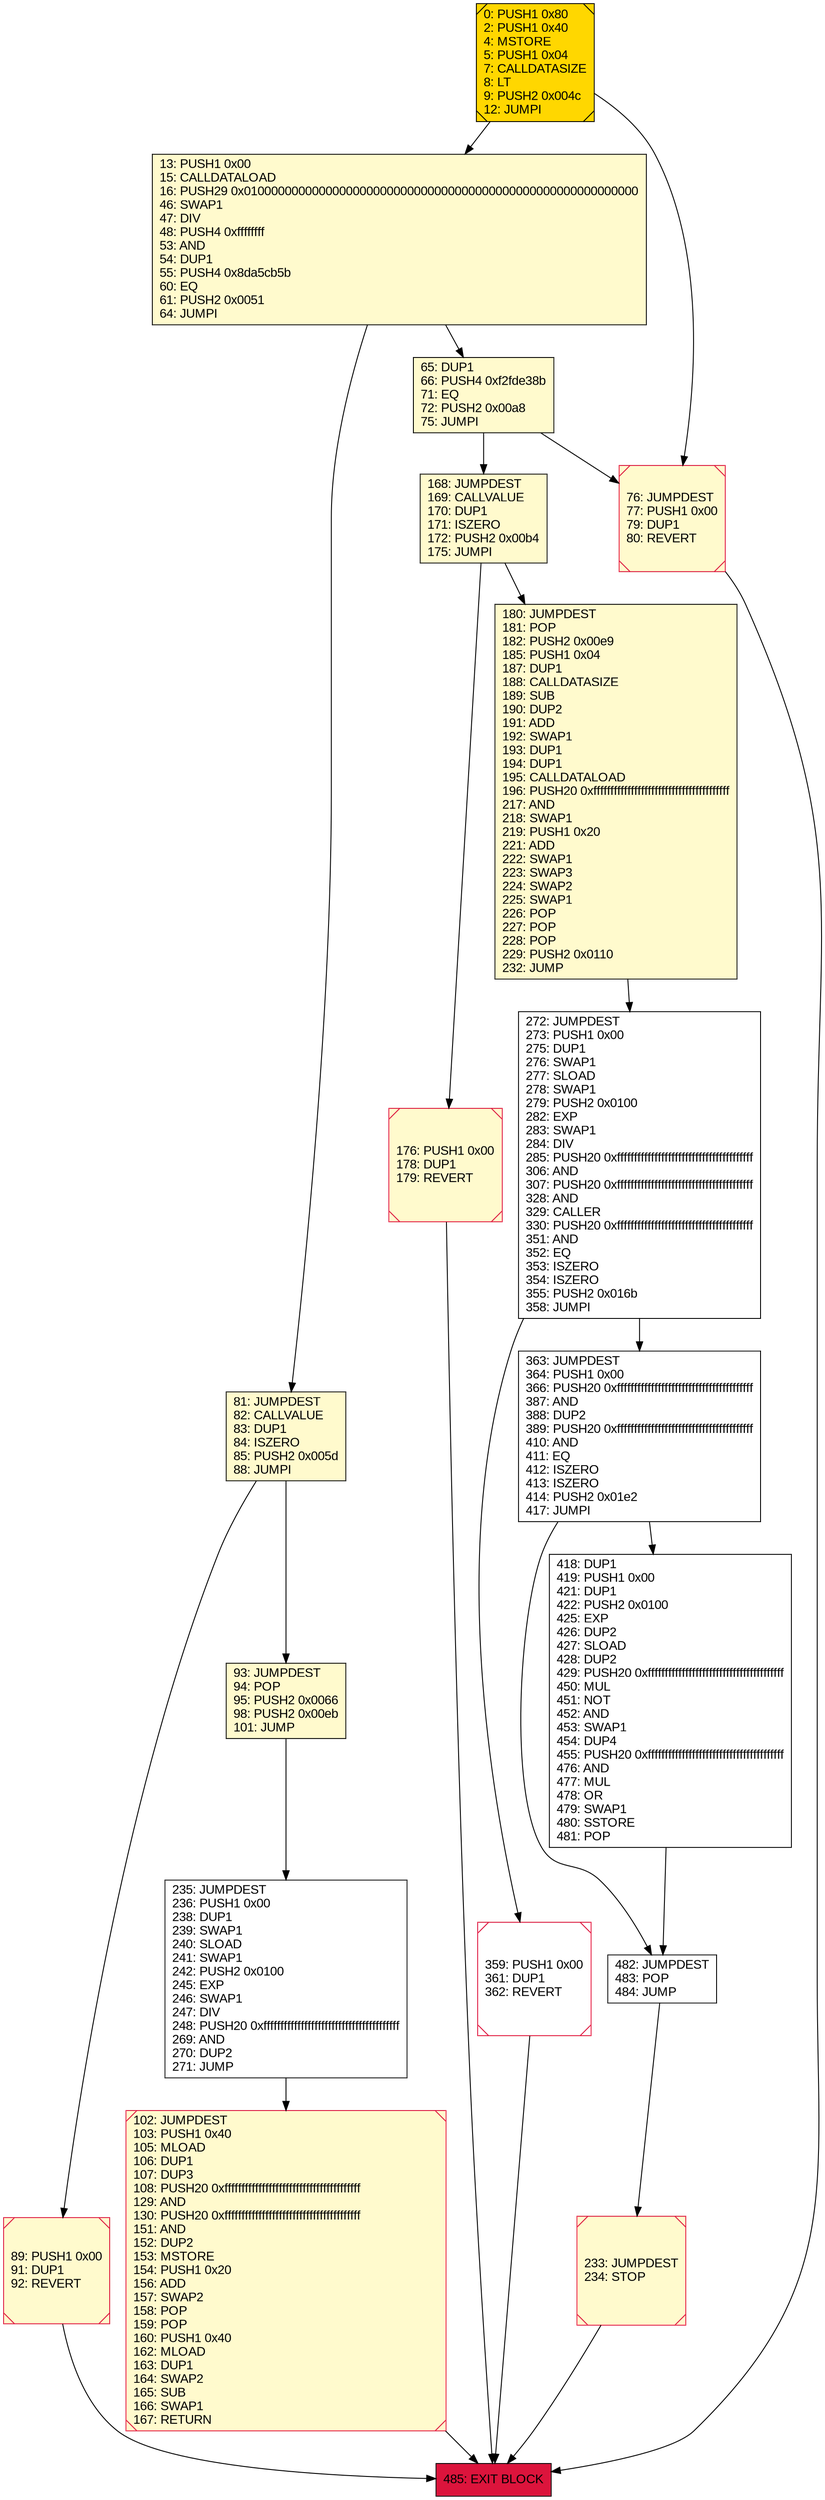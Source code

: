 digraph G {
bgcolor=transparent rankdir=UD;
node [shape=box style=filled color=black fillcolor=white fontname=arial fontcolor=black];
485 [label="485: EXIT BLOCK\l" fillcolor=crimson ];
482 [label="482: JUMPDEST\l483: POP\l484: JUMP\l" ];
359 [label="359: PUSH1 0x00\l361: DUP1\l362: REVERT\l" shape=Msquare color=crimson ];
65 [label="65: DUP1\l66: PUSH4 0xf2fde38b\l71: EQ\l72: PUSH2 0x00a8\l75: JUMPI\l" fillcolor=lemonchiffon ];
272 [label="272: JUMPDEST\l273: PUSH1 0x00\l275: DUP1\l276: SWAP1\l277: SLOAD\l278: SWAP1\l279: PUSH2 0x0100\l282: EXP\l283: SWAP1\l284: DIV\l285: PUSH20 0xffffffffffffffffffffffffffffffffffffffff\l306: AND\l307: PUSH20 0xffffffffffffffffffffffffffffffffffffffff\l328: AND\l329: CALLER\l330: PUSH20 0xffffffffffffffffffffffffffffffffffffffff\l351: AND\l352: EQ\l353: ISZERO\l354: ISZERO\l355: PUSH2 0x016b\l358: JUMPI\l" ];
13 [label="13: PUSH1 0x00\l15: CALLDATALOAD\l16: PUSH29 0x0100000000000000000000000000000000000000000000000000000000\l46: SWAP1\l47: DIV\l48: PUSH4 0xffffffff\l53: AND\l54: DUP1\l55: PUSH4 0x8da5cb5b\l60: EQ\l61: PUSH2 0x0051\l64: JUMPI\l" fillcolor=lemonchiffon ];
0 [label="0: PUSH1 0x80\l2: PUSH1 0x40\l4: MSTORE\l5: PUSH1 0x04\l7: CALLDATASIZE\l8: LT\l9: PUSH2 0x004c\l12: JUMPI\l" fillcolor=lemonchiffon shape=Msquare fillcolor=gold ];
76 [label="76: JUMPDEST\l77: PUSH1 0x00\l79: DUP1\l80: REVERT\l" fillcolor=lemonchiffon shape=Msquare color=crimson ];
81 [label="81: JUMPDEST\l82: CALLVALUE\l83: DUP1\l84: ISZERO\l85: PUSH2 0x005d\l88: JUMPI\l" fillcolor=lemonchiffon ];
180 [label="180: JUMPDEST\l181: POP\l182: PUSH2 0x00e9\l185: PUSH1 0x04\l187: DUP1\l188: CALLDATASIZE\l189: SUB\l190: DUP2\l191: ADD\l192: SWAP1\l193: DUP1\l194: DUP1\l195: CALLDATALOAD\l196: PUSH20 0xffffffffffffffffffffffffffffffffffffffff\l217: AND\l218: SWAP1\l219: PUSH1 0x20\l221: ADD\l222: SWAP1\l223: SWAP3\l224: SWAP2\l225: SWAP1\l226: POP\l227: POP\l228: POP\l229: PUSH2 0x0110\l232: JUMP\l" fillcolor=lemonchiffon ];
168 [label="168: JUMPDEST\l169: CALLVALUE\l170: DUP1\l171: ISZERO\l172: PUSH2 0x00b4\l175: JUMPI\l" fillcolor=lemonchiffon ];
176 [label="176: PUSH1 0x00\l178: DUP1\l179: REVERT\l" fillcolor=lemonchiffon shape=Msquare color=crimson ];
102 [label="102: JUMPDEST\l103: PUSH1 0x40\l105: MLOAD\l106: DUP1\l107: DUP3\l108: PUSH20 0xffffffffffffffffffffffffffffffffffffffff\l129: AND\l130: PUSH20 0xffffffffffffffffffffffffffffffffffffffff\l151: AND\l152: DUP2\l153: MSTORE\l154: PUSH1 0x20\l156: ADD\l157: SWAP2\l158: POP\l159: POP\l160: PUSH1 0x40\l162: MLOAD\l163: DUP1\l164: SWAP2\l165: SUB\l166: SWAP1\l167: RETURN\l" fillcolor=lemonchiffon shape=Msquare color=crimson ];
89 [label="89: PUSH1 0x00\l91: DUP1\l92: REVERT\l" fillcolor=lemonchiffon shape=Msquare color=crimson ];
93 [label="93: JUMPDEST\l94: POP\l95: PUSH2 0x0066\l98: PUSH2 0x00eb\l101: JUMP\l" fillcolor=lemonchiffon ];
363 [label="363: JUMPDEST\l364: PUSH1 0x00\l366: PUSH20 0xffffffffffffffffffffffffffffffffffffffff\l387: AND\l388: DUP2\l389: PUSH20 0xffffffffffffffffffffffffffffffffffffffff\l410: AND\l411: EQ\l412: ISZERO\l413: ISZERO\l414: PUSH2 0x01e2\l417: JUMPI\l" ];
235 [label="235: JUMPDEST\l236: PUSH1 0x00\l238: DUP1\l239: SWAP1\l240: SLOAD\l241: SWAP1\l242: PUSH2 0x0100\l245: EXP\l246: SWAP1\l247: DIV\l248: PUSH20 0xffffffffffffffffffffffffffffffffffffffff\l269: AND\l270: DUP2\l271: JUMP\l" ];
233 [label="233: JUMPDEST\l234: STOP\l" fillcolor=lemonchiffon shape=Msquare color=crimson ];
418 [label="418: DUP1\l419: PUSH1 0x00\l421: DUP1\l422: PUSH2 0x0100\l425: EXP\l426: DUP2\l427: SLOAD\l428: DUP2\l429: PUSH20 0xffffffffffffffffffffffffffffffffffffffff\l450: MUL\l451: NOT\l452: AND\l453: SWAP1\l454: DUP4\l455: PUSH20 0xffffffffffffffffffffffffffffffffffffffff\l476: AND\l477: MUL\l478: OR\l479: SWAP1\l480: SSTORE\l481: POP\l" ];
168 -> 176;
168 -> 180;
13 -> 81;
93 -> 235;
102 -> 485;
81 -> 93;
233 -> 485;
89 -> 485;
363 -> 482;
0 -> 76;
0 -> 13;
272 -> 359;
359 -> 485;
363 -> 418;
235 -> 102;
76 -> 485;
65 -> 76;
13 -> 65;
81 -> 89;
176 -> 485;
65 -> 168;
180 -> 272;
482 -> 233;
418 -> 482;
272 -> 363;
}